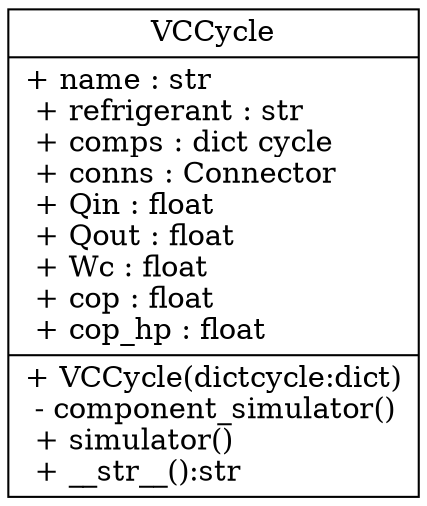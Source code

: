 digraph "classes" {
rankdir=BT
charset="utf-8"
"VCCycle" [
       color="black", fontcolor="black", 
      label="{VCCycle|
       + name : str\l 
       + refrigerant : str\l
       + comps : dict cycle\l 
       + conns : Connector\l
       + Qin : float\l 
       + Qout : float\l 
       + Wc : float\l
       + cop : float\l
       + cop_hp : float\l|
       + VCCycle(dictcycle:dict)\l
       - component_simulator()\l 
       + simulator()\l 
       + __str__():str\l}", shape="record", style="solid"];
}
